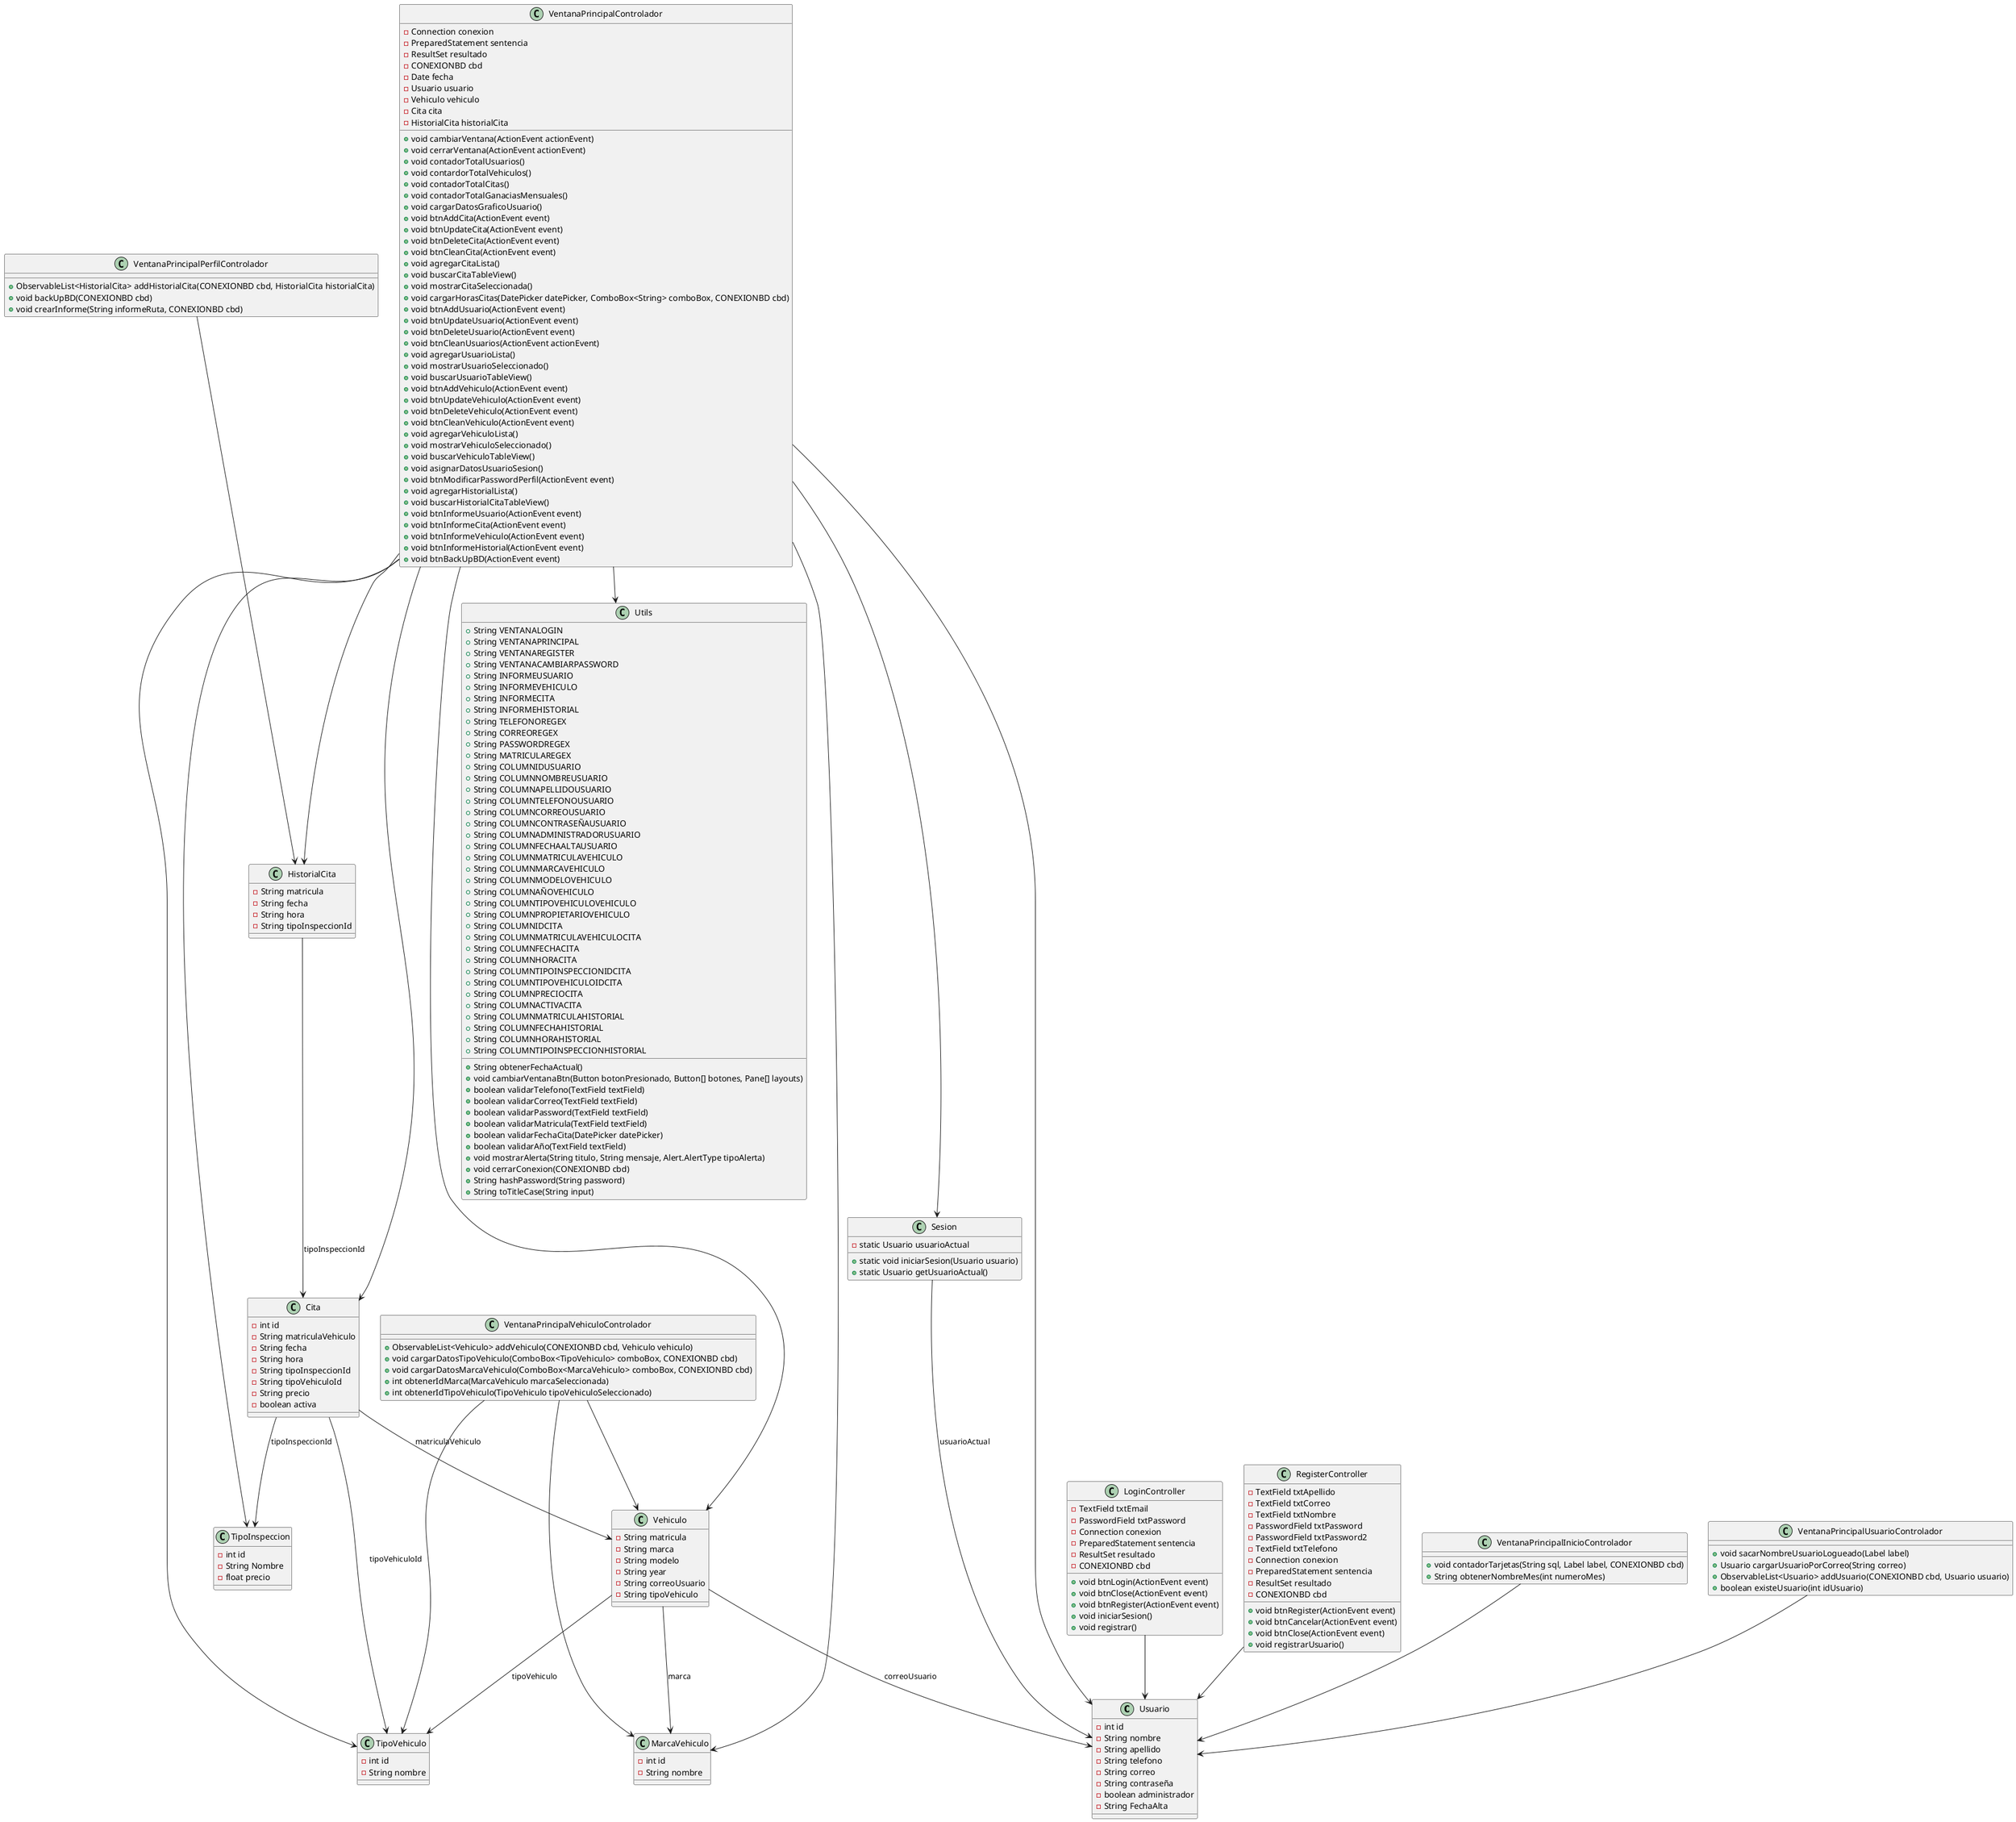 @startuml

class Usuario {
    -int id
    -String nombre
    -String apellido
    -String telefono
    -String correo
    -String contraseña
    -boolean administrador
    -String FechaAlta
}

class Vehiculo {
    -String matricula
    -String marca
    -String modelo
    -String year
    -String correoUsuario
    -String tipoVehiculo
}

class TipoVehiculo {
    -int id
    -String nombre
}

class TipoInspeccion {
    -int id
    -String Nombre
    -float precio
}

class Sesion {
    -static Usuario usuarioActual
    +static void iniciarSesion(Usuario usuario)
    +static Usuario getUsuarioActual()
}

class MarcaVehiculo {
    -int id
    -String nombre
}

class HistorialCita {
    -String matricula
    -String fecha
    -String hora
    -String tipoInspeccionId
}

class Cita {
    -int id
    -String matriculaVehiculo
    -String fecha
    -String hora
    -String tipoInspeccionId
    -String tipoVehiculoId
    -String precio
    -boolean activa
}

class LoginController {
    -TextField txtEmail
    -PasswordField txtPassword
    -Connection conexion
    -PreparedStatement sentencia
    -ResultSet resultado
    -CONEXIONBD cbd
    +void btnLogin(ActionEvent event)
    +void btnClose(ActionEvent event)
    +void btnRegister(ActionEvent event)
    +void iniciarSesion()
    +void registrar()
}

class RegisterController {
    -TextField txtApellido
    -TextField txtCorreo
    -TextField txtNombre
    -PasswordField txtPassword
    -PasswordField txtPassword2
    -TextField txtTelefono
    -Connection conexion
    -PreparedStatement sentencia
    -ResultSet resultado
    -CONEXIONBD cbd
    +void btnRegister(ActionEvent event)
    +void btnCancelar(ActionEvent event)
    +void btnClose(ActionEvent event)
    +void registrarUsuario()
}

class VentanaPrincipalControlador {
    -Connection conexion
    -PreparedStatement sentencia
    -ResultSet resultado
    -CONEXIONBD cbd
    -Date fecha
    -Usuario usuario
    -Vehiculo vehiculo
    -Cita cita
    -HistorialCita historialCita
    +void cambiarVentana(ActionEvent actionEvent)
    +void cerrarVentana(ActionEvent actionEvent)
    +void contadorTotalUsuarios()
    +void contardorTotalVehiculos()
    +void contadorTotalCitas()
    +void contadorTotalGanaciasMensuales()
    +void cargarDatosGraficoUsuario()
    +void btnAddCita(ActionEvent event)
    +void btnUpdateCita(ActionEvent event)
    +void btnDeleteCita(ActionEvent event)
    +void btnCleanCita(ActionEvent event)
    +void agregarCitaLista()
    +void buscarCitaTableView()
    +void mostrarCitaSeleccionada()
    +void cargarHorasCitas(DatePicker datePicker, ComboBox<String> comboBox, CONEXIONBD cbd)
    +void btnAddUsuario(ActionEvent event)
    +void btnUpdateUsuario(ActionEvent event)
    +void btnDeleteUsuario(ActionEvent event)
    +void btnCleanUsuarios(ActionEvent actionEvent)
    +void agregarUsuarioLista()
    +void mostrarUsuarioSeleccionado()
    +void buscarUsuarioTableView()
    +void btnAddVehiculo(ActionEvent event)
    +void btnUpdateVehiculo(ActionEvent event)
    +void btnDeleteVehiculo(ActionEvent event)
    +void btnCleanVehiculo(ActionEvent event)
    +void agregarVehiculoLista()
    +void mostrarVehiculoSeleccionado()
    +void buscarVehiculoTableView()
    +void asignarDatosUsuarioSesion()
    +void btnModificarPasswordPerfil(ActionEvent event)
    +void agregarHistorialLista()
    +void buscarHistorialCitaTableView()
    +void btnInformeUsuario(ActionEvent event)
    +void btnInformeCita(ActionEvent event)
    +void btnInformeVehiculo(ActionEvent event)
    +void btnInformeHistorial(ActionEvent event)
    +void btnBackUpBD(ActionEvent event)
}

class VentanaPrincipalInicioControlador {
    +void contadorTarjetas(String sql, Label label, CONEXIONBD cbd)
    +String obtenerNombreMes(int numeroMes)
}

class VentanaPrincipalPerfilControlador {
    +ObservableList<HistorialCita> addHistorialCita(CONEXIONBD cbd, HistorialCita historialCita)
    +void backUpBD(CONEXIONBD cbd)
    +void crearInforme(String informeRuta, CONEXIONBD cbd)
}

class VentanaPrincipalUsuarioControlador {
    +void sacarNombreUsuarioLogueado(Label label)
    +Usuario cargarUsuarioPorCorreo(String correo)
    +ObservableList<Usuario> addUsuario(CONEXIONBD cbd, Usuario usuario)
    +boolean existeUsuario(int idUsuario)
}

class VentanaPrincipalVehiculoControlador {
    +ObservableList<Vehiculo> addVehiculo(CONEXIONBD cbd, Vehiculo vehiculo)
    +void cargarDatosTipoVehiculo(ComboBox<TipoVehiculo> comboBox, CONEXIONBD cbd)
    +void cargarDatosMarcaVehiculo(ComboBox<MarcaVehiculo> comboBox, CONEXIONBD cbd)
    +int obtenerIdMarca(MarcaVehiculo marcaSeleccionada)
    +int obtenerIdTipoVehiculo(TipoVehiculo tipoVehiculoSeleccionado)
}

class Utils {
    +String VENTANALOGIN
    +String VENTANAPRINCIPAL
    +String VENTANAREGISTER
    +String VENTANACAMBIARPASSWORD
    +String INFORMEUSUARIO
    +String INFORMEVEHICULO
    +String INFORMECITA
    +String INFORMEHISTORIAL
    +String TELEFONOREGEX
    +String CORREOREGEX
    +String PASSWORDREGEX
    +String MATRICULAREGEX
    +String COLUMNIDUSUARIO
    +String COLUMNNOMBREUSUARIO
    +String COLUMNAPELLIDOUSUARIO
    +String COLUMNTELEFONOUSUARIO
    +String COLUMNCORREOUSUARIO
    +String COLUMNCONTRASEÑAUSUARIO
    +String COLUMNADMINISTRADORUSUARIO
    +String COLUMNFECHAALTAUSUARIO
    +String COLUMNMATRICULAVEHICULO
    +String COLUMNMARCAVEHICULO
    +String COLUMNMODELOVEHICULO
    +String COLUMNAÑOVEHICULO
    +String COLUMNTIPOVEHICULOVEHICULO
    +String COLUMNPROPIETARIOVEHICULO
    +String COLUMNIDCITA
    +String COLUMNMATRICULAVEHICULOCITA
    +String COLUMNFECHACITA
    +String COLUMNHORACITA
    +String COLUMNTIPOINSPECCIONIDCITA
    +String COLUMNTIPOVEHICULOIDCITA
    +String COLUMNPRECIOCITA
    +String COLUMNACTIVACITA
    +String COLUMNMATRICULAHISTORIAL
    +String COLUMNFECHAHISTORIAL
    +String COLUMNHORAHISTORIAL
    +String COLUMNTIPOINSPECCIONHISTORIAL
    +String obtenerFechaActual()
    +void cambiarVentanaBtn(Button botonPresionado, Button[] botones, Pane[] layouts)
    +boolean validarTelefono(TextField textField)
    +boolean validarCorreo(TextField textField)
    +boolean validarPassword(TextField textField)
    +boolean validarMatricula(TextField textField)
    +boolean validarFechaCita(DatePicker datePicker)
    +boolean validarAño(TextField textField)
    +void mostrarAlerta(String titulo, String mensaje, Alert.AlertType tipoAlerta)
    +void cerrarConexion(CONEXIONBD cbd)
    +String hashPassword(String password)
    +String toTitleCase(String input)
}

Sesion --> Usuario : usuarioActual
HistorialCita --> Cita : "tipoInspeccionId"
Cita --> Vehiculo : "matriculaVehiculo"
Cita --> TipoInspeccion : "tipoInspeccionId"
Cita --> TipoVehiculo : "tipoVehiculoId"
Vehiculo --> Usuario : "correoUsuario"
Vehiculo --> TipoVehiculo : "tipoVehiculo"
Vehiculo --> MarcaVehiculo : "marca"

LoginController --> Usuario
RegisterController --> Usuario
VentanaPrincipalControlador --> Usuario
VentanaPrincipalControlador --> Vehiculo
VentanaPrincipalControlador --> Cita
VentanaPrincipalControlador --> HistorialCita
VentanaPrincipalControlador --> TipoInspeccion
VentanaPrincipalControlador --> TipoVehiculo
VentanaPrincipalControlador --> MarcaVehiculo
VentanaPrincipalControlador --> Sesion
VentanaPrincipalInicioControlador --> Usuario
VentanaPrincipalPerfilControlador --> HistorialCita
VentanaPrincipalUsuarioControlador --> Usuario
VentanaPrincipalVehiculoControlador --> Vehiculo
VentanaPrincipalVehiculoControlador --> MarcaVehiculo
VentanaPrincipalVehiculoControlador --> TipoVehiculo
VentanaPrincipalControlador --> Utils

@enduml
